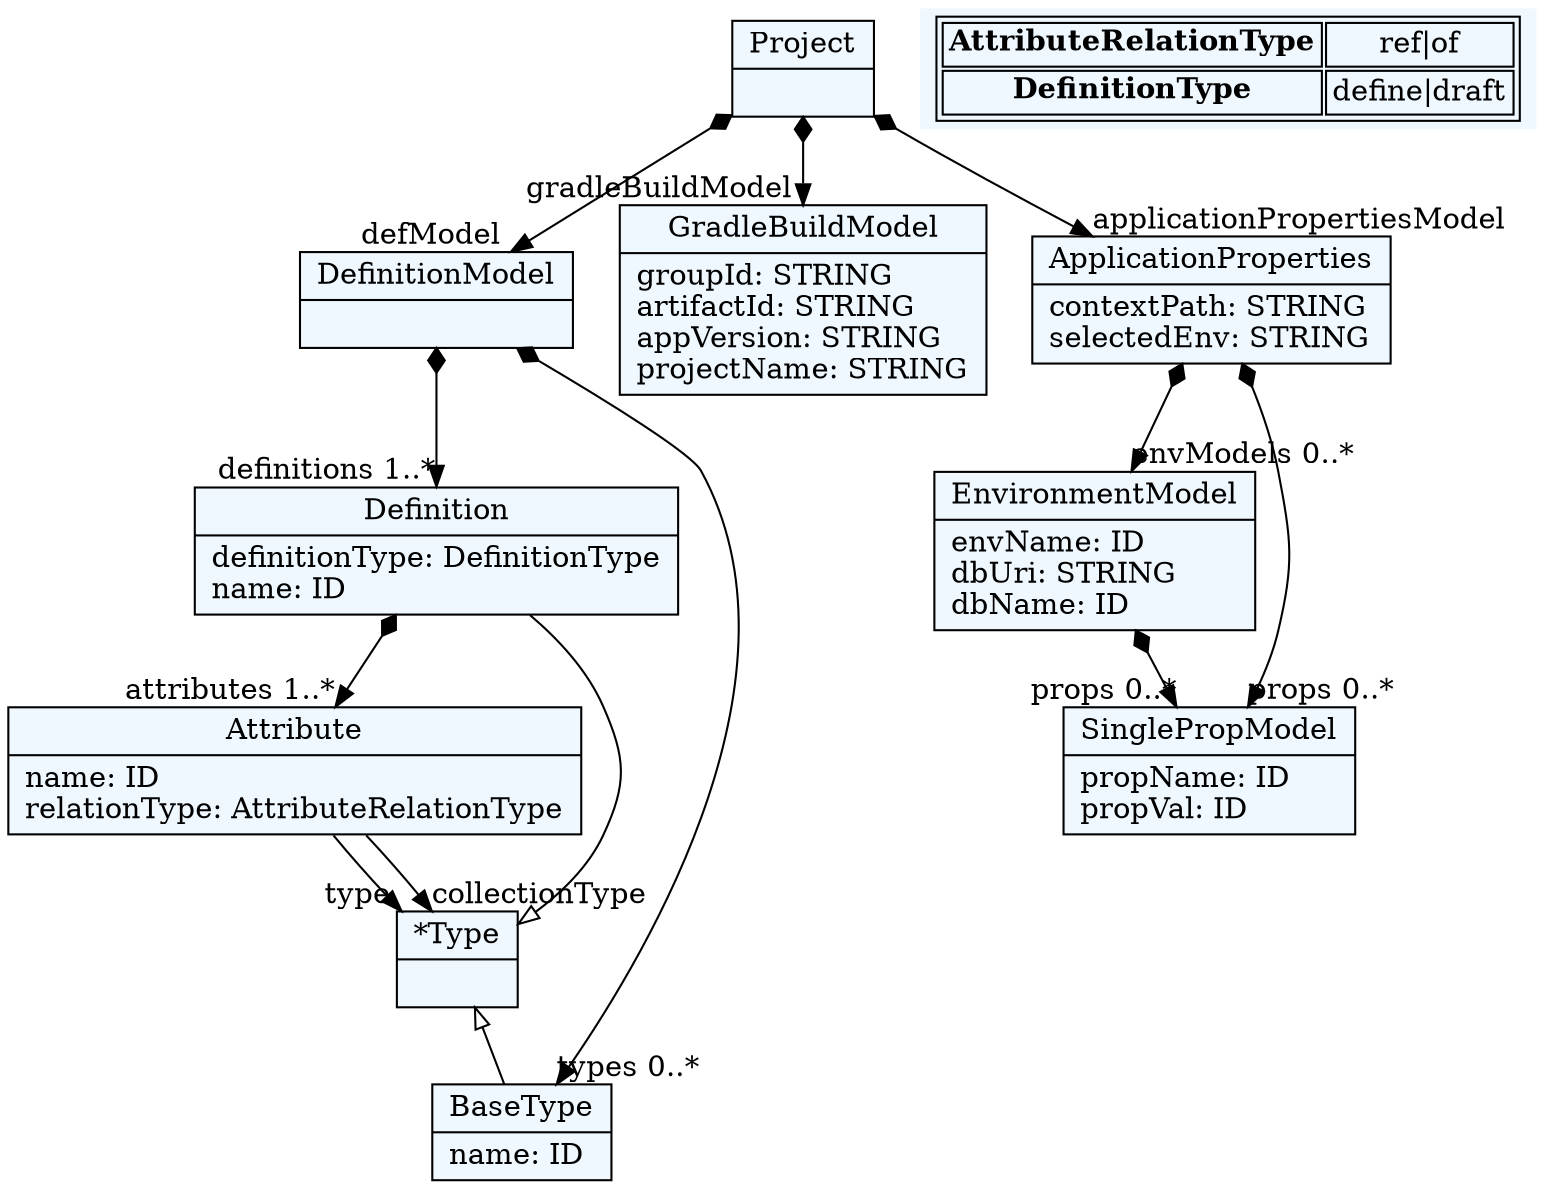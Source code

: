 
    digraph textX {
    fontname = "Bitstream Vera Sans"
    fontsize = 8
    node[
        shape=record,
        style=filled,
        fillcolor=aliceblue
    ]
    nodesep = 0.3
    edge[dir=black,arrowtail=empty]


140530088147520[ label="{Project|}"]

140530088151536[ label="{DefinitionModel|}"]

140530088154944[ label="{Definition|definitionType: DefinitionType\lname: ID\l}"]

140530088158928[ label="{Attribute|name: ID\lrelationType: AttributeRelationType\l}"]

140530087971952[ label="{BaseType|name: ID\l}"]

140530088166896[ label="{*Type|}"]

140530088169728[ label="{GradleBuildModel|groupId: STRING\lartifactId: STRING\lappVersion: STRING\lprojectName: STRING\l}"]

140530088175440[ label="{ApplicationProperties|contextPath: STRING\lselectedEnv: STRING\l}"]

140530088180000[ label="{EnvironmentModel|envName: ID\ldbUri: STRING\ldbName: ID\l}"]

140530088184560[ label="{SinglePropModel|propName: ID\lpropVal: ID\l}"]



140530088147520 -> 140530088175440[arrowtail=diamond, dir=both, headlabel="applicationPropertiesModel "]
140530088147520 -> 140530088169728[arrowtail=diamond, dir=both, headlabel="gradleBuildModel "]
140530088147520 -> 140530088151536[arrowtail=diamond, dir=both, headlabel="defModel "]
140530088151536 -> 140530087971952[arrowtail=diamond, dir=both, headlabel="types 0..*"]
140530088151536 -> 140530088154944[arrowtail=diamond, dir=both, headlabel="definitions 1..*"]
140530088154944 -> 140530088158928[arrowtail=diamond, dir=both, headlabel="attributes 1..*"]
140530088158928 -> 140530088166896[headlabel="type "]
140530088158928 -> 140530088166896[headlabel="collectionType "]
140530088166896 -> 140530088154944 [dir=back]
140530088166896 -> 140530087971952 [dir=back]
140530088175440 -> 140530088184560[arrowtail=diamond, dir=both, headlabel="props 0..*"]
140530088175440 -> 140530088180000[arrowtail=diamond, dir=both, headlabel="envModels 0..*"]
140530088180000 -> 140530088184560[arrowtail=diamond, dir=both, headlabel="props 0..*"]
match_rules [ shape=plaintext, label=< <table>
	<tr>
		<td><b>AttributeRelationType</b></td><td>ref|of</td>
	</tr>
	<tr>
		<td><b>DefinitionType</b></td><td>define|draft</td>
	</tr>
</table> >]


}
